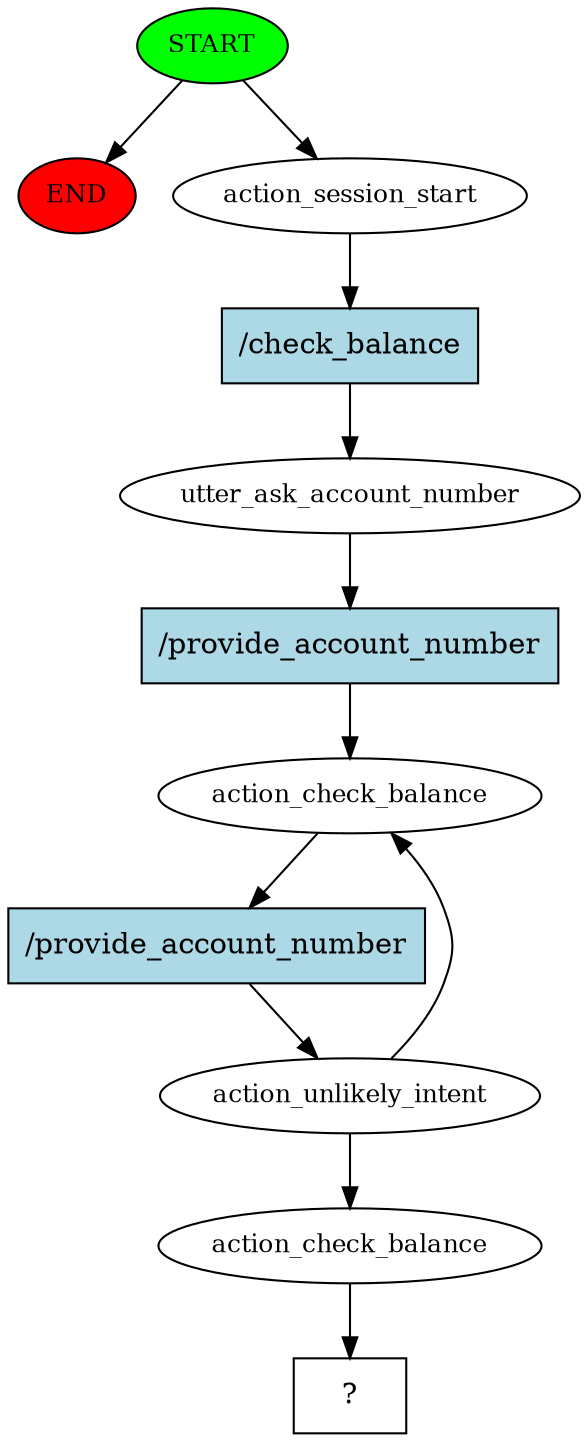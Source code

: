 digraph  {
0 [class="start active", fillcolor=green, fontsize=12, label=START, style=filled];
"-1" [class=end, fillcolor=red, fontsize=12, label=END, style=filled];
1 [class=active, fontsize=12, label=action_session_start];
2 [class=active, fontsize=12, label=utter_ask_account_number];
3 [class=active, fontsize=12, label=action_check_balance];
4 [class=active, fontsize=12, label=action_unlikely_intent];
7 [class=active, fontsize=12, label=action_check_balance];
8 [class="intent dashed active", label="  ?  ", shape=rect];
9 [class="intent active", fillcolor=lightblue, label="/check_balance", shape=rect, style=filled];
10 [class="intent active", fillcolor=lightblue, label="/provide_account_number", shape=rect, style=filled];
11 [class="intent active", fillcolor=lightblue, label="/provide_account_number", shape=rect, style=filled];
0 -> "-1"  [class="", key=NONE, label=""];
0 -> 1  [class=active, key=NONE, label=""];
1 -> 9  [class=active, key=0];
2 -> 10  [class=active, key=0];
3 -> 11  [class=active, key=0];
4 -> 3  [class=active, key=NONE, label=""];
4 -> 7  [class=active, key=NONE, label=""];
7 -> 8  [class=active, key=NONE, label=""];
9 -> 2  [class=active, key=0];
10 -> 3  [class=active, key=0];
11 -> 4  [class=active, key=0];
}
